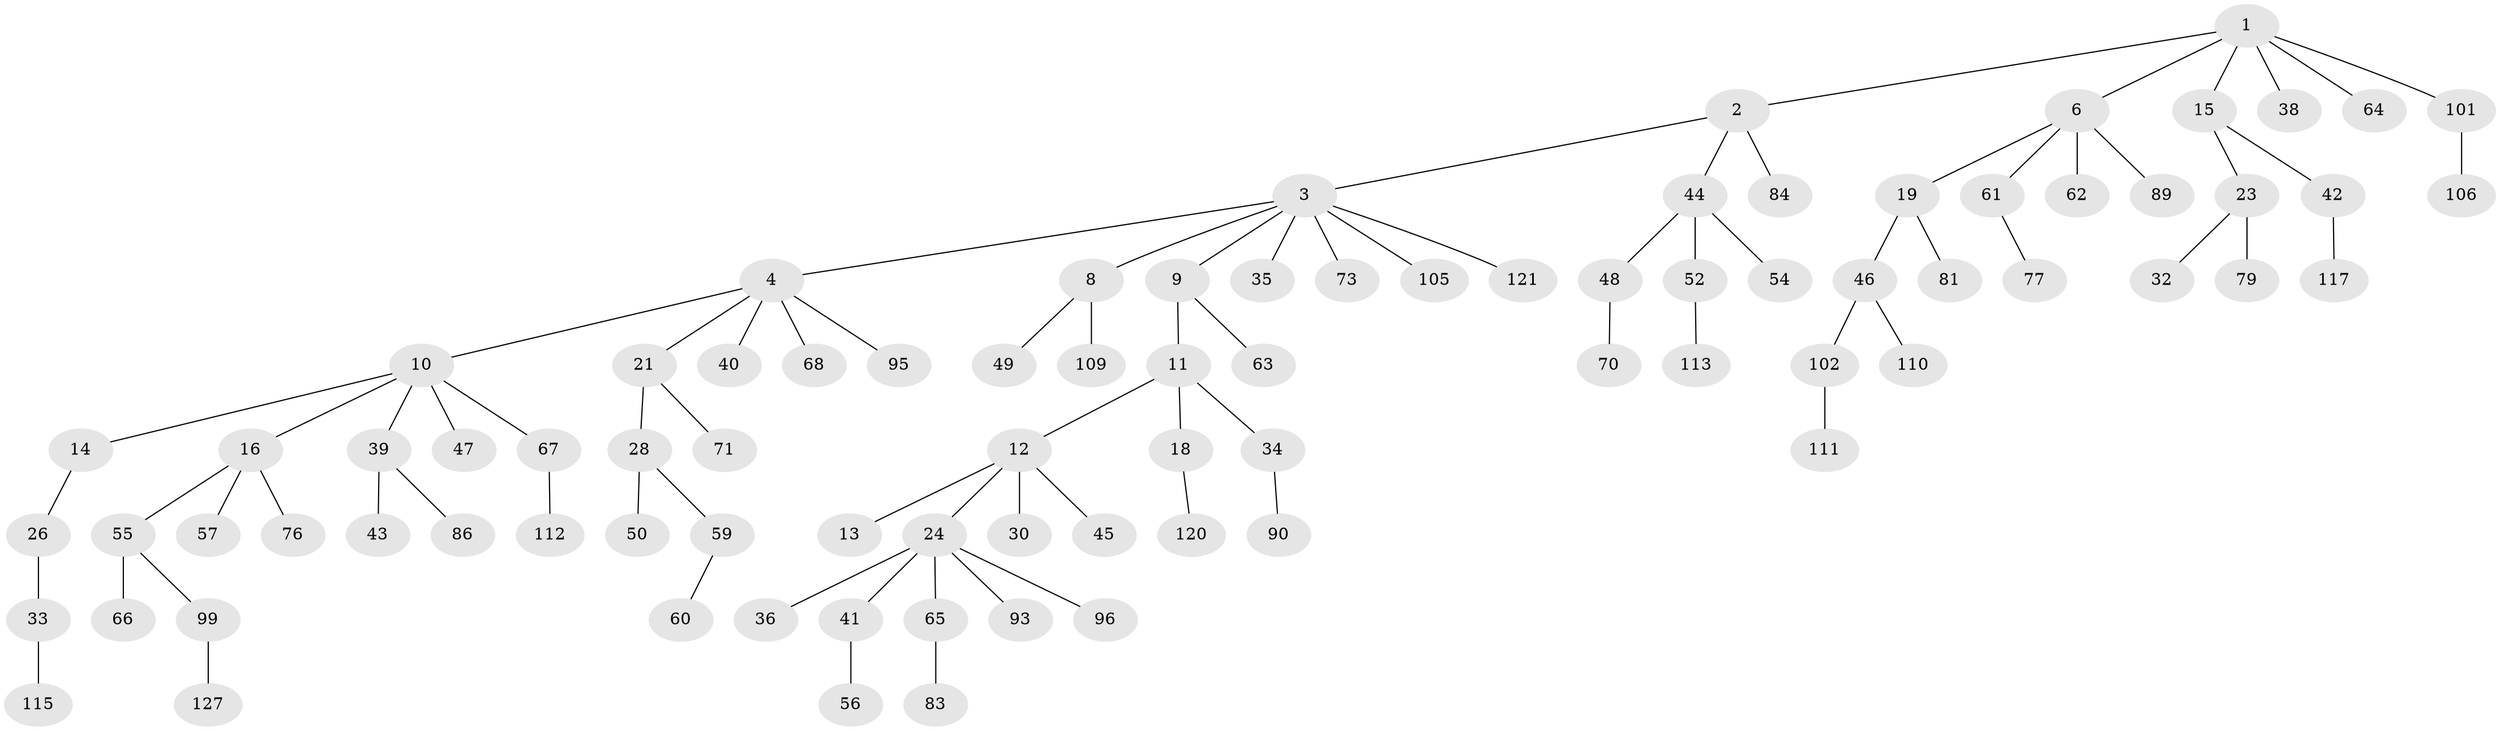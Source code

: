 // original degree distribution, {4: 0.05511811023622047, 5: 0.031496062992125984, 6: 0.015748031496062992, 3: 0.13385826771653545, 7: 0.015748031496062992, 2: 0.25196850393700787, 1: 0.49606299212598426}
// Generated by graph-tools (version 1.1) at 2025/11/02/27/25 16:11:27]
// undirected, 85 vertices, 84 edges
graph export_dot {
graph [start="1"]
  node [color=gray90,style=filled];
  1 [super="+31"];
  2 [super="+75"];
  3 [super="+7"];
  4 [super="+5"];
  6 [super="+80"];
  8 [super="+29"];
  9 [super="+119"];
  10 [super="+118"];
  11 [super="+82"];
  12 [super="+87"];
  13 [super="+91"];
  14 [super="+72"];
  15 [super="+22"];
  16 [super="+17"];
  18 [super="+25"];
  19 [super="+20"];
  21;
  23 [super="+51"];
  24 [super="+114"];
  26 [super="+27"];
  28 [super="+37"];
  30;
  32;
  33 [super="+125"];
  34;
  35 [super="+92"];
  36;
  38 [super="+100"];
  39 [super="+74"];
  40;
  41 [super="+104"];
  42 [super="+97"];
  43;
  44;
  45 [super="+85"];
  46 [super="+98"];
  47;
  48 [super="+53"];
  49;
  50 [super="+94"];
  52;
  54 [super="+58"];
  55 [super="+69"];
  56;
  57 [super="+103"];
  59;
  60;
  61 [super="+108"];
  62;
  63;
  64;
  65 [super="+78"];
  66;
  67;
  68 [super="+107"];
  70;
  71 [super="+88"];
  73;
  76;
  77 [super="+124"];
  79;
  81;
  83;
  84;
  86;
  89;
  90;
  93 [super="+116"];
  95;
  96;
  99;
  101;
  102;
  105;
  106 [super="+122"];
  109;
  110;
  111;
  112 [super="+123"];
  113 [super="+126"];
  115;
  117;
  120;
  121;
  127;
  1 -- 2;
  1 -- 6;
  1 -- 15;
  1 -- 64;
  1 -- 101;
  1 -- 38;
  2 -- 3;
  2 -- 44;
  2 -- 84;
  3 -- 4;
  3 -- 8;
  3 -- 9;
  3 -- 121;
  3 -- 73;
  3 -- 35;
  3 -- 105;
  4 -- 10;
  4 -- 21;
  4 -- 95;
  4 -- 40;
  4 -- 68;
  6 -- 19;
  6 -- 61;
  6 -- 62;
  6 -- 89;
  8 -- 49;
  8 -- 109;
  9 -- 11;
  9 -- 63;
  10 -- 14;
  10 -- 16;
  10 -- 39;
  10 -- 47;
  10 -- 67;
  11 -- 12;
  11 -- 18;
  11 -- 34;
  12 -- 13;
  12 -- 24;
  12 -- 30;
  12 -- 45;
  14 -- 26;
  15 -- 42;
  15 -- 23;
  16 -- 76;
  16 -- 57;
  16 -- 55;
  18 -- 120;
  19 -- 46;
  19 -- 81;
  21 -- 28;
  21 -- 71;
  23 -- 32;
  23 -- 79;
  24 -- 36;
  24 -- 41;
  24 -- 65;
  24 -- 93;
  24 -- 96;
  26 -- 33;
  28 -- 50;
  28 -- 59;
  33 -- 115;
  34 -- 90;
  39 -- 43;
  39 -- 86;
  41 -- 56;
  42 -- 117;
  44 -- 48;
  44 -- 52;
  44 -- 54;
  46 -- 110;
  46 -- 102;
  48 -- 70;
  52 -- 113;
  55 -- 66;
  55 -- 99;
  59 -- 60;
  61 -- 77;
  65 -- 83;
  67 -- 112;
  99 -- 127;
  101 -- 106;
  102 -- 111;
}
